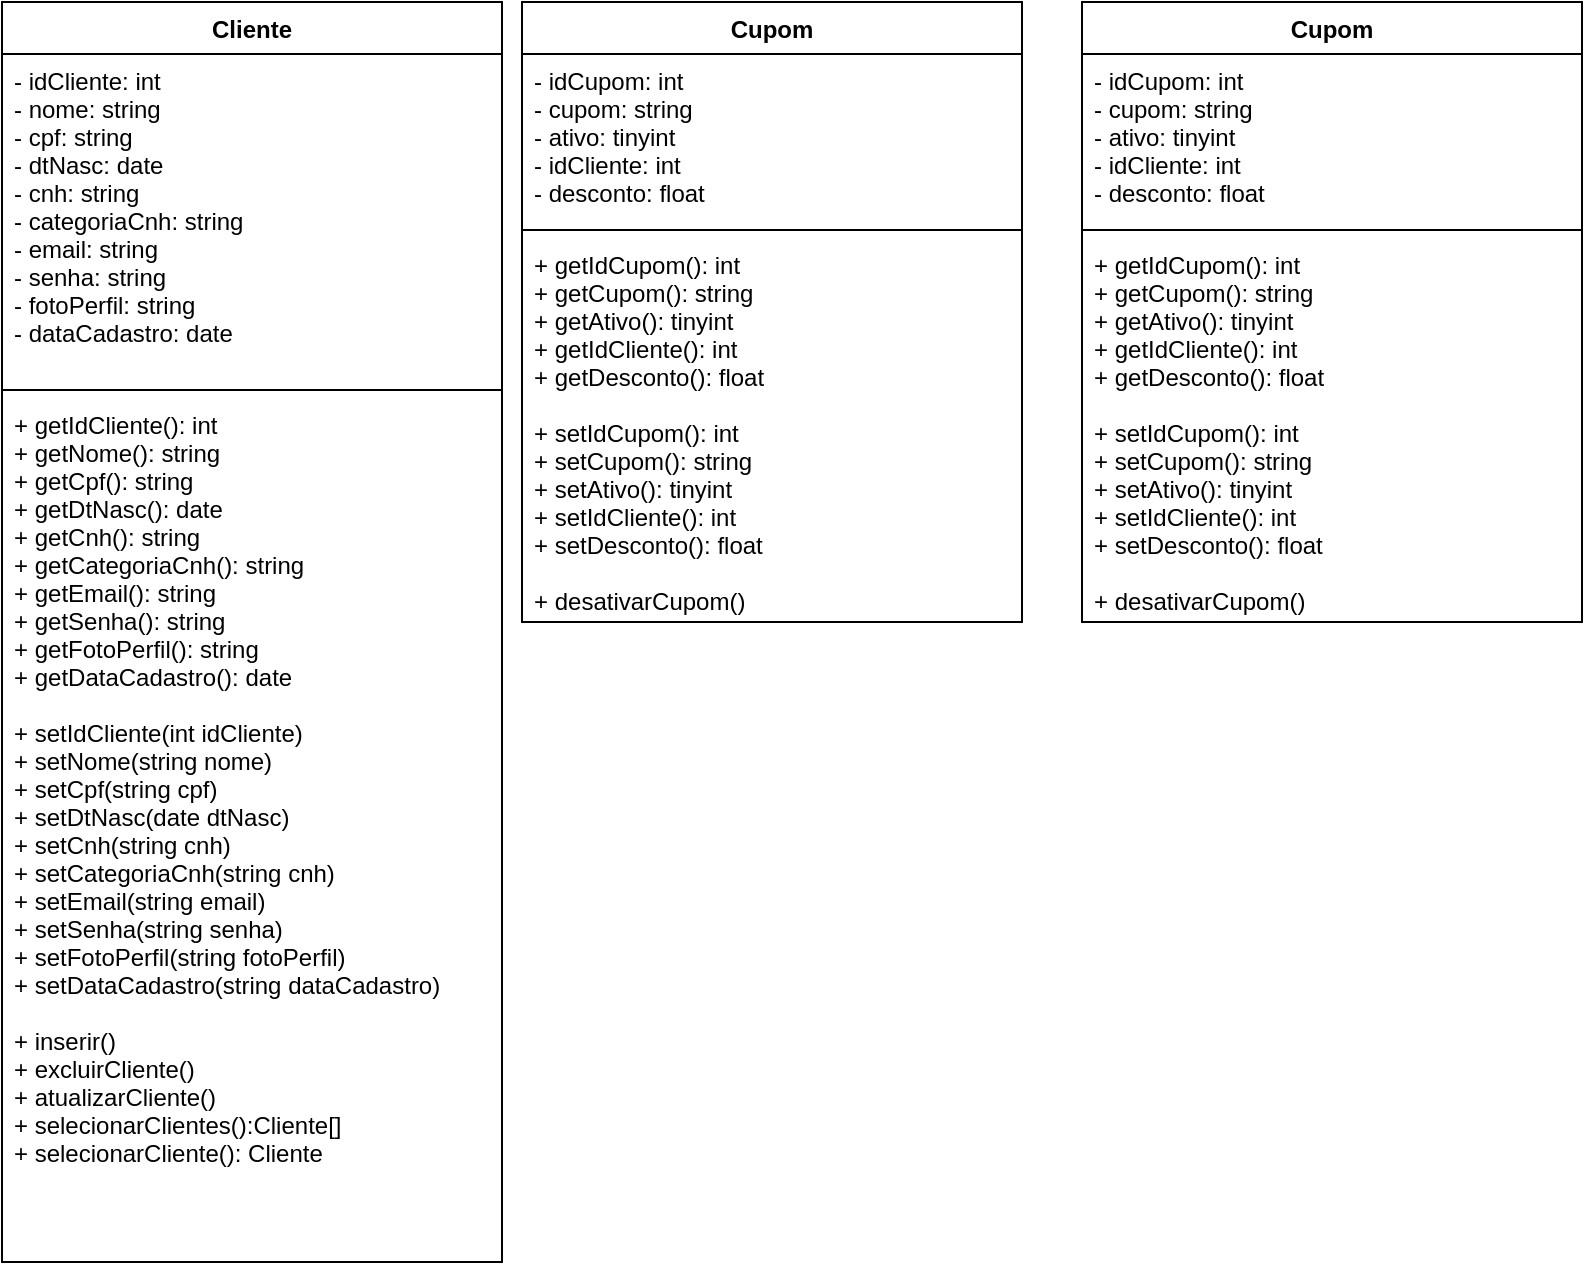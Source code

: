 <mxfile version="10.5.5" type="device"><diagram id="LupRLiMagSNGbeP4TsK7" name="Page-1"><mxGraphModel dx="1310" dy="804" grid="1" gridSize="10" guides="1" tooltips="1" connect="1" arrows="1" fold="1" page="1" pageScale="1" pageWidth="1654" pageHeight="1169" math="0" shadow="0"><root><mxCell id="0"/><mxCell id="1" parent="0"/><mxCell id="3N4yEr8vcvDfLnkIDCUQ-1" value="Cliente" style="swimlane;fontStyle=1;align=center;verticalAlign=top;childLayout=stackLayout;horizontal=1;startSize=26;horizontalStack=0;resizeParent=1;resizeParentMax=0;resizeLast=0;collapsible=1;marginBottom=0;" parent="1" vertex="1"><mxGeometry x="10" y="10" width="250" height="630" as="geometry"><mxRectangle x="180" y="30" width="70" height="26" as="alternateBounds"/></mxGeometry></mxCell><mxCell id="3N4yEr8vcvDfLnkIDCUQ-2" value="- idCliente: int&#10;- nome: string&#10;- cpf: string&#10;- dtNasc: date&#10;- cnh: string&#10;- categoriaCnh: string&#10;- email: string&#10;- senha: string&#10;- fotoPerfil: string&#10;- dataCadastro: date&#10;&#10;&#10;&#10;&#10;" style="text;strokeColor=none;fillColor=none;align=left;verticalAlign=top;spacingLeft=4;spacingRight=4;overflow=hidden;rotatable=0;points=[[0,0.5],[1,0.5]];portConstraint=eastwest;" parent="3N4yEr8vcvDfLnkIDCUQ-1" vertex="1"><mxGeometry y="26" width="250" height="164" as="geometry"/></mxCell><mxCell id="3N4yEr8vcvDfLnkIDCUQ-3" value="" style="line;strokeWidth=1;fillColor=none;align=left;verticalAlign=middle;spacingTop=-1;spacingLeft=3;spacingRight=3;rotatable=0;labelPosition=right;points=[];portConstraint=eastwest;" parent="3N4yEr8vcvDfLnkIDCUQ-1" vertex="1"><mxGeometry y="190" width="250" height="8" as="geometry"/></mxCell><mxCell id="3N4yEr8vcvDfLnkIDCUQ-4" value="+ getIdCliente(): int&#10;+ getNome(): string&#10;+ getCpf(): string&#10;+ getDtNasc(): date&#10;+ getCnh(): string&#10;+ getCategoriaCnh(): string&#10;+ getEmail(): string&#10;+ getSenha(): string&#10;+ getFotoPerfil(): string&#10;+ getDataCadastro(): date&#10;&#10;+ setIdCliente(int idCliente)&#10;+ setNome(string nome)&#10;+ setCpf(string cpf)&#10;+ setDtNasc(date dtNasc)&#10;+ setCnh(string cnh)&#10;+ setCategoriaCnh(string cnh)&#10;+ setEmail(string email)&#10;+ setSenha(string senha)&#10;+ setFotoPerfil(string fotoPerfil)&#10;+ setDataCadastro(string dataCadastro)&#10;&#10;+ inserir()&#10;+ excluirCliente()&#10;+ atualizarCliente()&#10;+ selecionarClientes():Cliente[]&#10;+ selecionarCliente(): Cliente&#10;&#10;&#10;&#10;&#10;" style="text;strokeColor=none;fillColor=none;align=left;verticalAlign=top;spacingLeft=4;spacingRight=4;overflow=hidden;rotatable=0;points=[[0,0.5],[1,0.5]];portConstraint=eastwest;" parent="3N4yEr8vcvDfLnkIDCUQ-1" vertex="1"><mxGeometry y="198" width="250" height="432" as="geometry"/></mxCell><mxCell id="UZ5ZaWbK9pDjuEdpVkSV-1" value="Cupom" style="swimlane;fontStyle=1;align=center;verticalAlign=top;childLayout=stackLayout;horizontal=1;startSize=26;horizontalStack=0;resizeParent=1;resizeParentMax=0;resizeLast=0;collapsible=1;marginBottom=0;" vertex="1" parent="1"><mxGeometry x="270" y="10" width="250" height="310" as="geometry"/></mxCell><mxCell id="UZ5ZaWbK9pDjuEdpVkSV-2" value="- idCupom: int&#10;- cupom: string&#10;- ativo: tinyint&#10;- idCliente: int&#10;- desconto: float&#10;&#10;&#10;&#10;&#10;" style="text;strokeColor=none;fillColor=none;align=left;verticalAlign=top;spacingLeft=4;spacingRight=4;overflow=hidden;rotatable=0;points=[[0,0.5],[1,0.5]];portConstraint=eastwest;" vertex="1" parent="UZ5ZaWbK9pDjuEdpVkSV-1"><mxGeometry y="26" width="250" height="84" as="geometry"/></mxCell><mxCell id="UZ5ZaWbK9pDjuEdpVkSV-3" value="" style="line;strokeWidth=1;fillColor=none;align=left;verticalAlign=middle;spacingTop=-1;spacingLeft=3;spacingRight=3;rotatable=0;labelPosition=right;points=[];portConstraint=eastwest;" vertex="1" parent="UZ5ZaWbK9pDjuEdpVkSV-1"><mxGeometry y="110" width="250" height="8" as="geometry"/></mxCell><mxCell id="UZ5ZaWbK9pDjuEdpVkSV-4" value="+ getIdCupom(): int&#10;+ getCupom(): string&#10;+ getAtivo(): tinyint&#10;+ getIdCliente(): int&#10;+ getDesconto(): float&#10;&#10;+ setIdCupom(): int&#10;+ setCupom(): string&#10;+ setAtivo(): tinyint&#10;+ setIdCliente(): int&#10;+ setDesconto(): float&#10;&#10;+ desativarCupom()&#10;&#10;" style="text;strokeColor=none;fillColor=none;align=left;verticalAlign=top;spacingLeft=4;spacingRight=4;overflow=hidden;rotatable=0;points=[[0,0.5],[1,0.5]];portConstraint=eastwest;" vertex="1" parent="UZ5ZaWbK9pDjuEdpVkSV-1"><mxGeometry y="118" width="250" height="192" as="geometry"/></mxCell><mxCell id="UZ5ZaWbK9pDjuEdpVkSV-5" value="Cupom" style="swimlane;fontStyle=1;align=center;verticalAlign=top;childLayout=stackLayout;horizontal=1;startSize=26;horizontalStack=0;resizeParent=1;resizeParentMax=0;resizeLast=0;collapsible=1;marginBottom=0;" vertex="1" parent="1"><mxGeometry x="550" y="10" width="250" height="310" as="geometry"/></mxCell><mxCell id="UZ5ZaWbK9pDjuEdpVkSV-6" value="- idCupom: int&#10;- cupom: string&#10;- ativo: tinyint&#10;- idCliente: int&#10;- desconto: float&#10;&#10;&#10;&#10;&#10;" style="text;strokeColor=none;fillColor=none;align=left;verticalAlign=top;spacingLeft=4;spacingRight=4;overflow=hidden;rotatable=0;points=[[0,0.5],[1,0.5]];portConstraint=eastwest;" vertex="1" parent="UZ5ZaWbK9pDjuEdpVkSV-5"><mxGeometry y="26" width="250" height="84" as="geometry"/></mxCell><mxCell id="UZ5ZaWbK9pDjuEdpVkSV-7" value="" style="line;strokeWidth=1;fillColor=none;align=left;verticalAlign=middle;spacingTop=-1;spacingLeft=3;spacingRight=3;rotatable=0;labelPosition=right;points=[];portConstraint=eastwest;" vertex="1" parent="UZ5ZaWbK9pDjuEdpVkSV-5"><mxGeometry y="110" width="250" height="8" as="geometry"/></mxCell><mxCell id="UZ5ZaWbK9pDjuEdpVkSV-8" value="+ getIdCupom(): int&#10;+ getCupom(): string&#10;+ getAtivo(): tinyint&#10;+ getIdCliente(): int&#10;+ getDesconto(): float&#10;&#10;+ setIdCupom(): int&#10;+ setCupom(): string&#10;+ setAtivo(): tinyint&#10;+ setIdCliente(): int&#10;+ setDesconto(): float&#10;&#10;+ desativarCupom()&#10;&#10;" style="text;strokeColor=none;fillColor=none;align=left;verticalAlign=top;spacingLeft=4;spacingRight=4;overflow=hidden;rotatable=0;points=[[0,0.5],[1,0.5]];portConstraint=eastwest;" vertex="1" parent="UZ5ZaWbK9pDjuEdpVkSV-5"><mxGeometry y="118" width="250" height="192" as="geometry"/></mxCell></root></mxGraphModel></diagram></mxfile>